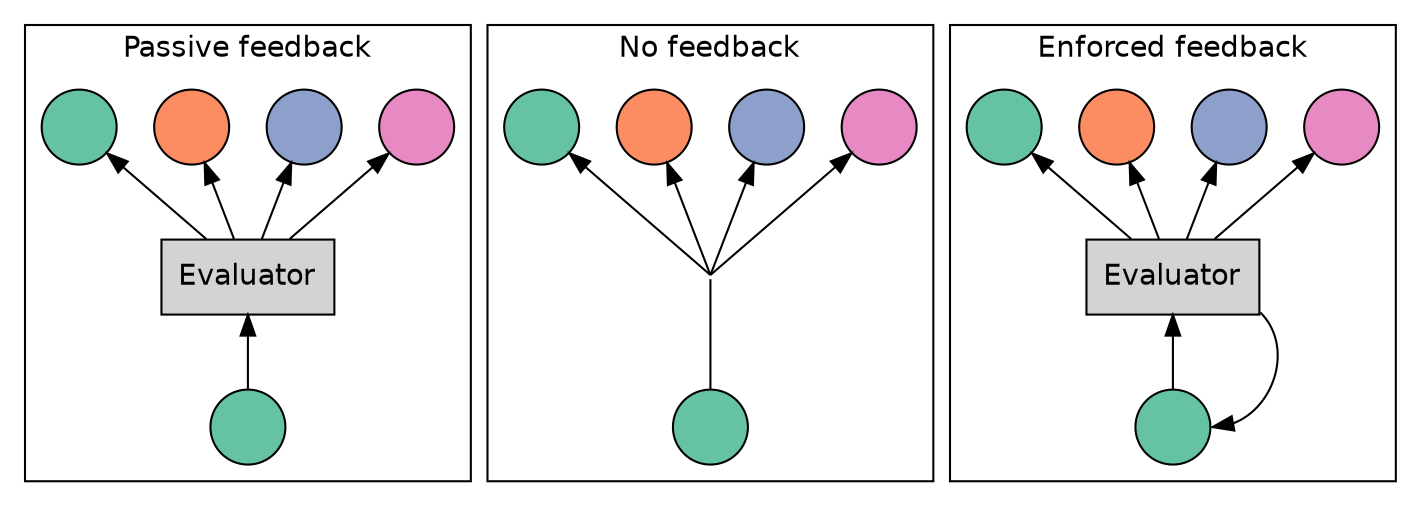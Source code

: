 digraph {
  rankdir = BT;
  node[label="", shape=circle, fontname=helvetica; style=filled];
  edge[fontname=helvetica];

  fontname=helvetica;
  labelloc="b";

  // Colors are people
  y1, n1, e1, ya, na, ea[fillcolor="#66C2A5"];
  yb, nb, eb[fillcolor="#FC8D62"];
  yc, nc, ec[fillcolor="#8DA0CB"];
  yd, nd, ed[fillcolor="#E78AC3"];

  // Shapes
  yfeedback, efeedback[shape=rect, label="Evaluator"];
  nfeedback[style=none, shape=none, width=0]

  subgraph cluster0 {
    label="Passive feedback";
    y1 -> yfeedback -> {ya, yb, yc, yd};
  }

  subgraph cluster1 {
    label="No feedback";
    n1 -> nfeedback[arrowhead=none, headclip=false];
    nfeedback -> {na, nb, nc, nd}[tailclip=false];
  }

  subgraph cluster2 {
    label="Enforced feedback";
    e1 -> efeedback;
    efeedback -> e1[tailport=se, headport=e, weight=0];
    efeedback -> {ea, eb, ec, ed};
  }

}
